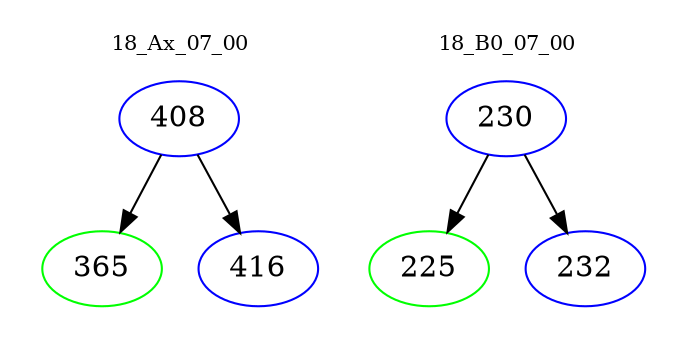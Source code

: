 digraph{
subgraph cluster_0 {
color = white
label = "18_Ax_07_00";
fontsize=10;
T0_408 [label="408", color="blue"]
T0_408 -> T0_365 [color="black"]
T0_365 [label="365", color="green"]
T0_408 -> T0_416 [color="black"]
T0_416 [label="416", color="blue"]
}
subgraph cluster_1 {
color = white
label = "18_B0_07_00";
fontsize=10;
T1_230 [label="230", color="blue"]
T1_230 -> T1_225 [color="black"]
T1_225 [label="225", color="green"]
T1_230 -> T1_232 [color="black"]
T1_232 [label="232", color="blue"]
}
}
